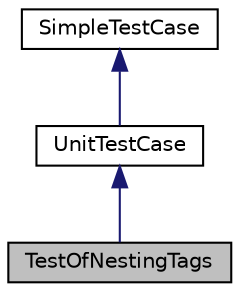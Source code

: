 digraph "TestOfNestingTags"
{
  edge [fontname="Helvetica",fontsize="10",labelfontname="Helvetica",labelfontsize="10"];
  node [fontname="Helvetica",fontsize="10",shape=record];
  Node1 [label="TestOfNestingTags",height=0.2,width=0.4,color="black", fillcolor="grey75", style="filled" fontcolor="black"];
  Node2 -> Node1 [dir="back",color="midnightblue",fontsize="10",style="solid",fontname="Helvetica"];
  Node2 [label="UnitTestCase",height=0.2,width=0.4,color="black", fillcolor="white", style="filled",URL="$class_unit_test_case.html"];
  Node3 -> Node2 [dir="back",color="midnightblue",fontsize="10",style="solid",fontname="Helvetica"];
  Node3 [label="SimpleTestCase",height=0.2,width=0.4,color="black", fillcolor="white", style="filled",URL="$class_simple_test_case.html"];
}
